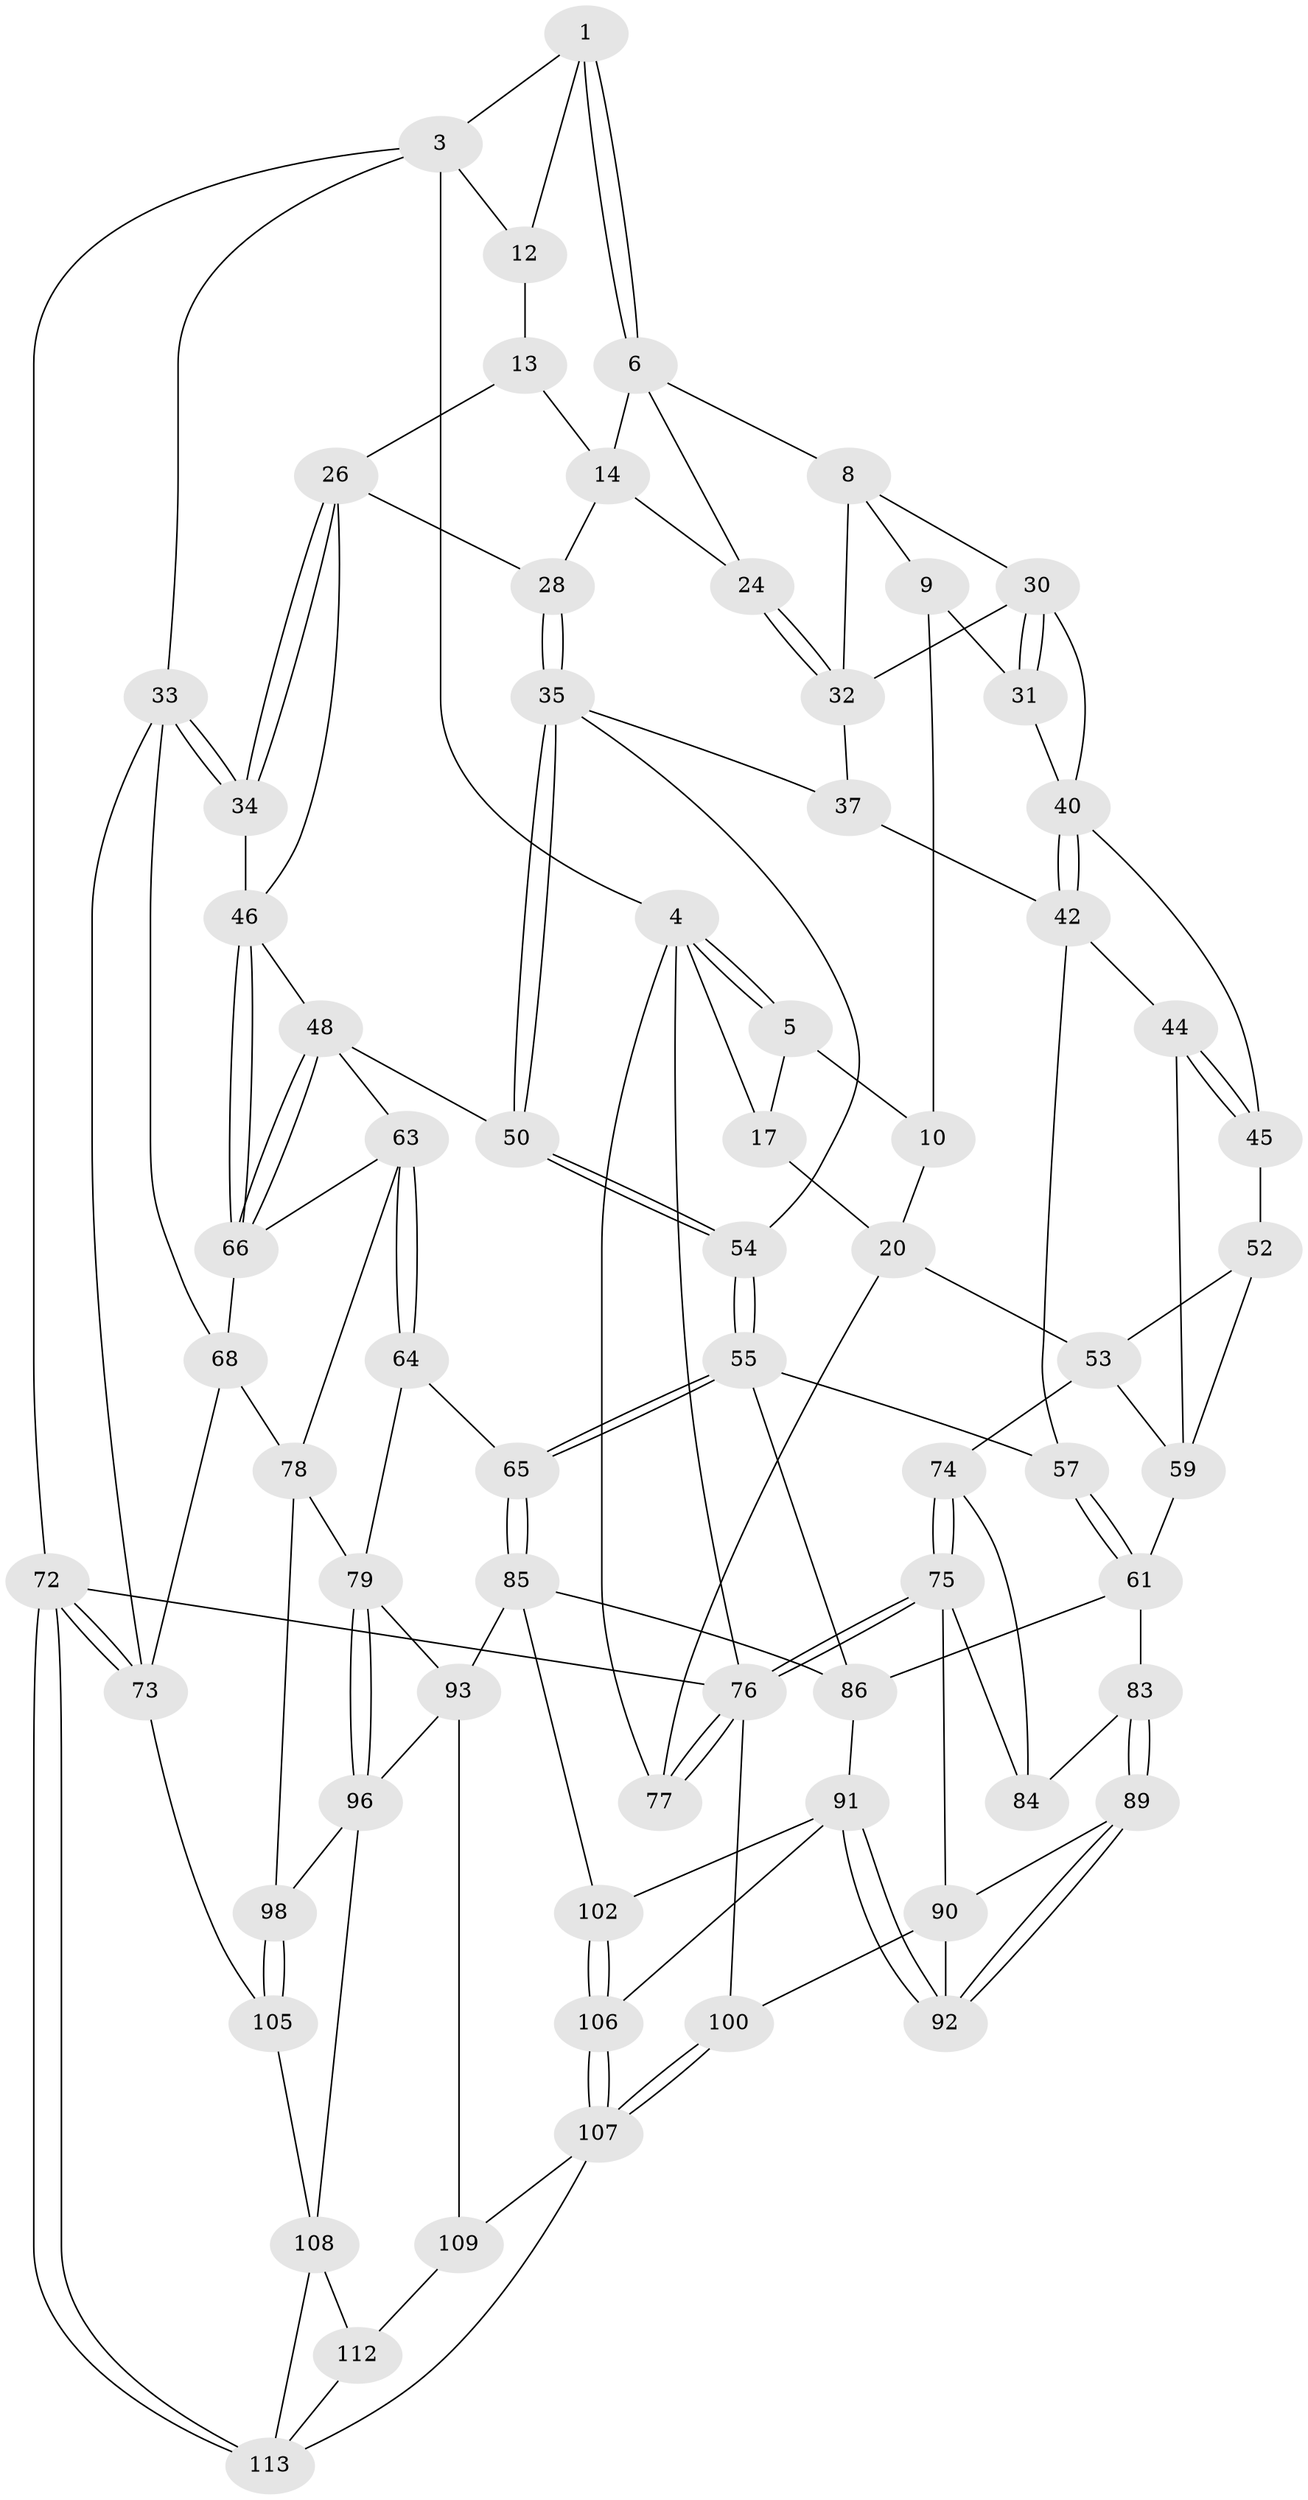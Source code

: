 // original degree distribution, {3: 0.017543859649122806, 4: 0.23684210526315788, 6: 0.21929824561403508, 5: 0.5263157894736842}
// Generated by graph-tools (version 1.1) at 2025/11/02/27/25 16:11:56]
// undirected, 70 vertices, 156 edges
graph export_dot {
graph [start="1"]
  node [color=gray90,style=filled];
  1 [pos="+0.4310189107616182+0",super="+2"];
  3 [pos="+1+0",super="+15"];
  4 [pos="+0+0",super="+18"];
  5 [pos="+0.18157067050847286+0",super="+11"];
  6 [pos="+0.45321739087275403+0.0038388685942209394",super="+7"];
  8 [pos="+0.3308750464347608+0.13917614023883632",super="+29"];
  9 [pos="+0.2557927218555374+0.11632540250003703",super="+22"];
  10 [pos="+0.24663507841195692+0.11142665023160452",super="+19"];
  12 [pos="+0.7436943136621984+0.022924837993987035",super="+16"];
  13 [pos="+0.7290256566727591+0.10288505978545581",super="+25"];
  14 [pos="+0.5364609410602897+0.09422252603373896",super="+23"];
  17 [pos="+0.15306795378022567+0.1059936921457026"];
  20 [pos="+0+0.357447148457175",super="+21"];
  24 [pos="+0.4862922123048631+0.24359557653904498"];
  26 [pos="+0.7672548451015854+0.19704627547517828",super="+27"];
  28 [pos="+0.6568318871137427+0.32504811673764855"];
  30 [pos="+0.30673348421270813+0.2479460587811684",super="+39"];
  31 [pos="+0.14991884938317945+0.3148756096993209"];
  32 [pos="+0.4709441833989864+0.26167200224576187",super="+38"];
  33 [pos="+1+0.3396372479975561",super="+67"];
  34 [pos="+1+0.35057179091051366"];
  35 [pos="+0.6438020216788497+0.3424553197643498",super="+36"];
  37 [pos="+0.49998450912811165+0.39355749838640014"];
  40 [pos="+0.3661439467017236+0.3465859299458295",super="+41"];
  42 [pos="+0.42181251614671555+0.4195352855520572",super="+43"];
  44 [pos="+0.348001800547417+0.4829352945858726",super="+58"];
  45 [pos="+0.2986850079588031+0.4548947353842125",super="+51"];
  46 [pos="+1+0.3512701469888981",super="+47"];
  48 [pos="+0.83319092536401+0.48065411778716427",super="+49"];
  50 [pos="+0.6946195840299094+0.49591377771748374"];
  52 [pos="+0.18534488337510632+0.4634812614225313"];
  53 [pos="+0.046452351662462+0.40595095253696734",super="+71"];
  54 [pos="+0.5745986712840866+0.5297813900798256"];
  55 [pos="+0.5585372334588812+0.5784504522592111",super="+56"];
  57 [pos="+0.45353559813809907+0.5889463282646993"];
  59 [pos="+0.27660323606965215+0.6123478316305406",super="+60"];
  61 [pos="+0.3894199205430473+0.6584853517271312",super="+62"];
  63 [pos="+0.6894726171187001+0.6094657282291287",super="+70"];
  64 [pos="+0.6270078833271429+0.6430438935781589"];
  65 [pos="+0.6113178425968189+0.6402916677984469"];
  66 [pos="+0.8425572478597138+0.485410596685903",super="+69"];
  68 [pos="+0.9203795830101525+0.6838071615940381",super="+81"];
  72 [pos="+1+1"];
  73 [pos="+1+1",super="+104"];
  74 [pos="+0.13464220107216152+0.6686947384503833"];
  75 [pos="+0+0.8215622440184752",super="+88"];
  76 [pos="+0+0.9557705754200009",super="+101"];
  77 [pos="+0+0.3563759031022404"];
  78 [pos="+0.7580117684325783+0.713017320042863",super="+82"];
  79 [pos="+0.7129410563190638+0.713894800866754",super="+80"];
  83 [pos="+0.2754880076409872+0.6641537107563619"];
  84 [pos="+0.22858026394760814+0.6895050265790369"];
  85 [pos="+0.5532782425366696+0.7580518790295989",super="+95"];
  86 [pos="+0.523527791993251+0.7537708415028462",super="+87"];
  89 [pos="+0.27934270642342135+0.7434438236347444"];
  90 [pos="+0.2555335311290382+0.7861247792491012",super="+99"];
  91 [pos="+0.39826126267519013+0.7816010429558625",super="+103"];
  92 [pos="+0.3962894814151644+0.7837775821487314"];
  93 [pos="+0.6376350838916118+0.857527545903199",super="+94"];
  96 [pos="+0.6999620691421501+0.7822290787554775",super="+97"];
  98 [pos="+0.8463720553487853+0.789298777595922"];
  100 [pos="+0.22887026184374853+1"];
  102 [pos="+0.5608868072260484+0.8673645614362236"];
  105 [pos="+0.8354517242657128+0.8531484493624311"];
  106 [pos="+0.3459991286723289+1"];
  107 [pos="+0.24443449828368824+1",super="+110"];
  108 [pos="+0.8334168696880869+0.8564874962642486",super="+111"];
  109 [pos="+0.6380170665094753+0.9007425290509796"];
  112 [pos="+0.7037247332002514+0.9567908349135855"];
  113 [pos="+1+1",super="+114"];
  1 -- 6;
  1 -- 6;
  1 -- 3;
  1 -- 12;
  3 -- 4;
  3 -- 72;
  3 -- 33;
  3 -- 12;
  4 -- 5;
  4 -- 5;
  4 -- 76;
  4 -- 17;
  4 -- 77;
  5 -- 17;
  5 -- 10;
  6 -- 14;
  6 -- 8;
  6 -- 24;
  8 -- 9;
  8 -- 32;
  8 -- 30;
  9 -- 10 [weight=2];
  9 -- 31;
  10 -- 20;
  12 -- 13 [weight=2];
  13 -- 14;
  13 -- 26;
  14 -- 24;
  14 -- 28;
  17 -- 20;
  20 -- 53;
  20 -- 77;
  24 -- 32;
  24 -- 32;
  26 -- 34;
  26 -- 34;
  26 -- 28;
  26 -- 46;
  28 -- 35;
  28 -- 35;
  30 -- 31;
  30 -- 31;
  30 -- 40;
  30 -- 32;
  31 -- 40;
  32 -- 37;
  33 -- 34;
  33 -- 34;
  33 -- 73;
  33 -- 68;
  34 -- 46;
  35 -- 50;
  35 -- 50;
  35 -- 37;
  35 -- 54;
  37 -- 42;
  40 -- 42;
  40 -- 42;
  40 -- 45;
  42 -- 57;
  42 -- 44;
  44 -- 45 [weight=2];
  44 -- 45;
  44 -- 59;
  45 -- 52;
  46 -- 66;
  46 -- 66;
  46 -- 48;
  48 -- 66;
  48 -- 66;
  48 -- 50;
  48 -- 63;
  50 -- 54;
  50 -- 54;
  52 -- 53;
  52 -- 59;
  53 -- 74;
  53 -- 59;
  54 -- 55;
  54 -- 55;
  55 -- 65;
  55 -- 65;
  55 -- 57;
  55 -- 86;
  57 -- 61;
  57 -- 61;
  59 -- 61;
  61 -- 83;
  61 -- 86;
  63 -- 64;
  63 -- 64;
  63 -- 66;
  63 -- 78;
  64 -- 65;
  64 -- 79;
  65 -- 85;
  65 -- 85;
  66 -- 68;
  68 -- 73;
  68 -- 78;
  72 -- 73;
  72 -- 73;
  72 -- 113;
  72 -- 113;
  72 -- 76;
  73 -- 105;
  74 -- 75;
  74 -- 75;
  74 -- 84;
  75 -- 76;
  75 -- 76;
  75 -- 90;
  75 -- 84;
  76 -- 77;
  76 -- 77;
  76 -- 100;
  78 -- 79;
  78 -- 98;
  79 -- 96;
  79 -- 96;
  79 -- 93;
  83 -- 84;
  83 -- 89;
  83 -- 89;
  85 -- 86;
  85 -- 102;
  85 -- 93;
  86 -- 91;
  89 -- 90;
  89 -- 92;
  89 -- 92;
  90 -- 100;
  90 -- 92;
  91 -- 92;
  91 -- 92;
  91 -- 106;
  91 -- 102;
  93 -- 109;
  93 -- 96;
  96 -- 98;
  96 -- 108;
  98 -- 105;
  98 -- 105;
  100 -- 107;
  100 -- 107;
  102 -- 106;
  102 -- 106;
  105 -- 108;
  106 -- 107;
  106 -- 107;
  107 -- 113;
  107 -- 109;
  108 -- 112;
  108 -- 113;
  109 -- 112;
  112 -- 113;
}
